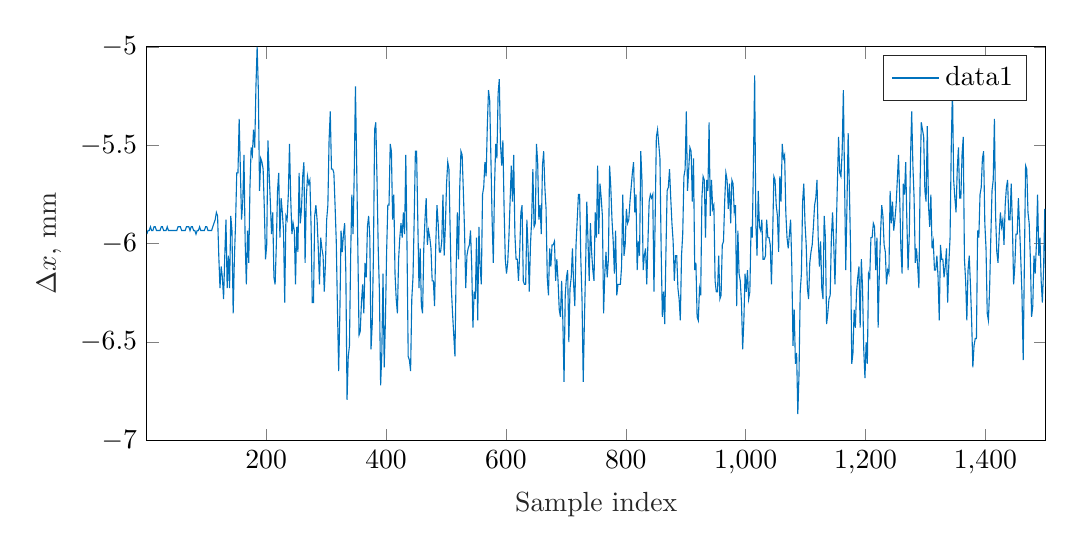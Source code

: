 % This file was created by matlab2tikz.
%
\definecolor{mycolor1}{rgb}{0.0,0.447,0.741}%
%
\begin{tikzpicture}

\begin{axis}[%
width=11.411cm,
height=5cm,
at={(0cm,0cm)},
scale only axis,
xmin=1,
xmax=1500,
xlabel style={font=\color{white!15!black}},
xlabel={Sample index},
ymin=-7,
ymax=-4.999,
ylabel style={font=\color{white!15!black}},
ylabel={$\Delta x$, mm},
axis background/.style={fill=white},
legend style={legend cell align=left, align=left, draw=white!15!black}
]
\addplot [color=mycolor1]
  table[row sep=crcr]{%
1	-5.951\\
3	-5.933\\
5	-5.933\\
7	-5.914\\
9	-5.933\\
11	-5.933\\
13	-5.914\\
15	-5.914\\
17	-5.933\\
19	-5.933\\
21	-5.933\\
23	-5.933\\
25	-5.914\\
27	-5.914\\
29	-5.933\\
31	-5.933\\
33	-5.933\\
35	-5.914\\
37	-5.933\\
39	-5.933\\
41	-5.933\\
43	-5.933\\
45	-5.933\\
47	-5.933\\
49	-5.933\\
51	-5.933\\
53	-5.914\\
55	-5.914\\
57	-5.914\\
59	-5.933\\
61	-5.933\\
63	-5.933\\
65	-5.933\\
67	-5.914\\
69	-5.914\\
71	-5.914\\
73	-5.933\\
75	-5.914\\
77	-5.914\\
79	-5.933\\
81	-5.933\\
83	-5.951\\
85	-5.933\\
87	-5.933\\
89	-5.914\\
91	-5.933\\
93	-5.933\\
95	-5.933\\
97	-5.933\\
99	-5.914\\
101	-5.914\\
103	-5.933\\
105	-5.933\\
107	-5.933\\
109	-5.933\\
111	-5.914\\
113	-5.896\\
115	-5.878\\
117	-5.841\\
119	-5.859\\
121	-6.061\\
123	-6.226\\
125	-6.116\\
127	-6.171\\
129	-6.281\\
131	-6.061\\
133	-5.878\\
135	-6.226\\
137	-6.061\\
139	-6.226\\
141	-5.859\\
143	-5.933\\
145	-6.354\\
147	-6.079\\
149	-5.896\\
151	-5.64\\
153	-5.64\\
155	-5.365\\
157	-5.621\\
159	-5.878\\
161	-5.786\\
163	-5.548\\
165	-5.988\\
167	-6.207\\
169	-5.933\\
171	-6.097\\
173	-5.713\\
175	-5.511\\
177	-5.548\\
179	-5.42\\
181	-5.511\\
183	-5.2\\
185	-4.999\\
187	-5.219\\
189	-5.731\\
191	-5.566\\
193	-5.585\\
195	-5.621\\
197	-5.823\\
199	-6.079\\
201	-6.006\\
203	-5.475\\
205	-5.64\\
207	-5.786\\
209	-5.951\\
211	-5.841\\
213	-6.171\\
215	-6.207\\
217	-6.006\\
219	-5.731\\
221	-5.64\\
223	-5.969\\
225	-5.768\\
227	-5.841\\
229	-5.933\\
231	-6.299\\
233	-5.859\\
235	-5.878\\
237	-5.75\\
239	-5.493\\
241	-5.768\\
243	-5.951\\
245	-5.896\\
247	-5.933\\
249	-6.207\\
251	-5.914\\
253	-6.042\\
255	-5.64\\
257	-5.896\\
259	-5.823\\
261	-5.658\\
263	-5.585\\
265	-6.097\\
267	-5.768\\
269	-5.658\\
271	-5.695\\
273	-5.676\\
275	-5.914\\
277	-6.299\\
279	-6.299\\
281	-5.859\\
283	-5.804\\
285	-5.878\\
287	-6.024\\
289	-6.207\\
291	-5.969\\
293	-6.024\\
295	-6.061\\
297	-6.244\\
299	-6.097\\
301	-5.878\\
303	-5.804\\
305	-5.475\\
307	-5.328\\
309	-5.621\\
311	-5.621\\
313	-5.64\\
315	-5.804\\
317	-5.988\\
319	-6.335\\
321	-6.647\\
323	-6.354\\
325	-5.933\\
327	-6.042\\
329	-5.951\\
331	-5.896\\
333	-6.152\\
335	-6.793\\
337	-6.573\\
339	-6.519\\
341	-6.061\\
343	-5.75\\
345	-5.951\\
347	-5.64\\
349	-5.2\\
351	-5.585\\
353	-6.024\\
355	-6.464\\
357	-6.445\\
359	-6.299\\
361	-6.207\\
363	-6.354\\
365	-6.097\\
367	-6.171\\
369	-5.914\\
371	-5.859\\
373	-5.969\\
375	-6.537\\
377	-6.409\\
379	-6.061\\
381	-5.42\\
383	-5.383\\
385	-5.676\\
387	-6.024\\
389	-6.244\\
391	-6.72\\
393	-6.555\\
395	-6.152\\
397	-6.628\\
399	-6.39\\
401	-6.042\\
403	-5.804\\
405	-5.804\\
407	-5.493\\
409	-5.53\\
411	-5.878\\
413	-5.75\\
415	-6.152\\
417	-6.281\\
419	-6.354\\
421	-6.079\\
423	-5.969\\
425	-5.896\\
427	-5.969\\
429	-5.841\\
431	-5.951\\
433	-5.548\\
435	-6.006\\
437	-6.573\\
439	-6.592\\
441	-6.647\\
443	-6.281\\
445	-6.171\\
447	-5.878\\
449	-5.53\\
451	-5.53\\
453	-5.878\\
455	-6.226\\
457	-6.024\\
459	-6.317\\
461	-6.354\\
463	-6.024\\
465	-5.878\\
467	-5.768\\
469	-6.006\\
471	-5.933\\
473	-5.969\\
475	-6.024\\
477	-6.189\\
479	-6.189\\
481	-6.317\\
483	-6.006\\
485	-5.804\\
487	-5.896\\
489	-6.042\\
491	-6.042\\
493	-5.988\\
495	-5.75\\
497	-6.061\\
499	-5.914\\
501	-5.695\\
503	-5.585\\
505	-5.621\\
507	-5.933\\
509	-6.226\\
511	-6.354\\
513	-6.464\\
515	-6.573\\
517	-6.134\\
519	-5.841\\
521	-6.079\\
523	-5.713\\
525	-5.53\\
527	-5.548\\
529	-5.731\\
531	-5.933\\
533	-6.226\\
535	-6.061\\
537	-6.024\\
539	-6.006\\
541	-5.933\\
543	-6.116\\
545	-6.427\\
547	-6.244\\
549	-6.281\\
551	-5.969\\
553	-6.39\\
555	-5.914\\
557	-6.116\\
559	-6.207\\
561	-5.75\\
563	-5.713\\
565	-5.585\\
567	-5.658\\
569	-5.402\\
571	-5.219\\
573	-5.273\\
575	-5.566\\
577	-5.878\\
579	-6.097\\
581	-5.713\\
583	-5.493\\
585	-5.566\\
587	-5.237\\
589	-5.164\\
591	-5.493\\
593	-5.603\\
595	-5.475\\
597	-5.823\\
599	-6.079\\
601	-6.152\\
603	-6.097\\
605	-5.969\\
607	-5.786\\
609	-5.603\\
611	-5.786\\
613	-5.548\\
615	-5.951\\
617	-6.079\\
619	-6.079\\
621	-6.189\\
623	-6.042\\
625	-5.841\\
627	-5.804\\
629	-6.189\\
631	-6.207\\
633	-6.207\\
635	-5.878\\
637	-6.024\\
639	-6.244\\
641	-6.006\\
643	-5.878\\
645	-5.621\\
647	-5.914\\
649	-5.896\\
651	-5.493\\
653	-5.585\\
655	-5.878\\
657	-5.804\\
659	-5.951\\
661	-5.603\\
663	-5.53\\
665	-5.713\\
667	-5.823\\
669	-6.171\\
671	-6.262\\
673	-6.024\\
675	-6.116\\
677	-6.006\\
679	-6.006\\
681	-5.988\\
683	-6.189\\
685	-6.079\\
687	-6.189\\
689	-6.335\\
691	-6.372\\
693	-6.189\\
695	-6.39\\
697	-6.702\\
699	-6.262\\
701	-6.171\\
703	-6.134\\
705	-6.5\\
707	-6.226\\
709	-6.171\\
711	-6.024\\
713	-6.207\\
715	-6.317\\
717	-6.006\\
719	-5.878\\
721	-5.75\\
723	-5.75\\
725	-6.079\\
727	-6.281\\
729	-6.702\\
731	-6.39\\
733	-6.116\\
735	-5.786\\
737	-5.988\\
739	-6.189\\
741	-5.896\\
743	-6.042\\
745	-6.134\\
747	-6.189\\
749	-5.841\\
751	-5.969\\
753	-5.603\\
755	-5.951\\
757	-5.695\\
759	-5.768\\
761	-5.859\\
763	-6.354\\
765	-6.152\\
767	-6.042\\
769	-6.171\\
771	-6.079\\
773	-5.603\\
775	-5.713\\
777	-5.878\\
779	-5.988\\
781	-6.152\\
783	-5.933\\
785	-6.262\\
787	-6.207\\
789	-6.207\\
791	-6.207\\
793	-6.116\\
795	-5.75\\
797	-6.061\\
799	-6.006\\
801	-5.823\\
803	-5.896\\
805	-5.878\\
807	-5.786\\
809	-5.713\\
811	-5.64\\
813	-5.585\\
815	-5.841\\
817	-5.75\\
819	-6.134\\
821	-5.988\\
823	-6.061\\
825	-5.53\\
827	-5.676\\
829	-6.134\\
831	-6.061\\
833	-6.024\\
835	-6.207\\
837	-5.988\\
839	-5.786\\
841	-5.75\\
843	-5.768\\
845	-5.75\\
847	-6.244\\
849	-5.878\\
851	-5.457\\
853	-5.42\\
855	-5.493\\
857	-5.566\\
859	-6.024\\
861	-6.372\\
863	-6.244\\
865	-6.409\\
867	-6.042\\
869	-5.731\\
871	-5.713\\
873	-5.621\\
875	-5.768\\
877	-5.896\\
879	-5.988\\
881	-6.189\\
883	-6.061\\
885	-6.061\\
887	-6.226\\
889	-6.281\\
891	-6.39\\
893	-6.061\\
895	-5.951\\
897	-5.658\\
899	-5.621\\
901	-5.328\\
903	-5.731\\
905	-5.621\\
907	-5.511\\
909	-5.53\\
911	-5.786\\
913	-5.566\\
915	-6.134\\
917	-6.097\\
919	-6.372\\
921	-6.39\\
923	-6.226\\
925	-6.262\\
927	-5.768\\
929	-5.658\\
931	-5.676\\
933	-5.969\\
935	-5.676\\
937	-5.731\\
939	-5.383\\
941	-5.859\\
943	-5.676\\
945	-5.823\\
947	-5.804\\
949	-6.189\\
951	-6.244\\
953	-6.244\\
955	-6.061\\
957	-6.281\\
959	-6.262\\
961	-6.006\\
963	-5.988\\
965	-5.786\\
967	-5.64\\
969	-5.676\\
971	-5.823\\
973	-5.695\\
975	-5.896\\
977	-5.676\\
979	-5.695\\
981	-5.841\\
983	-5.804\\
985	-6.317\\
987	-5.933\\
989	-6.152\\
991	-6.189\\
993	-6.299\\
995	-6.537\\
997	-6.39\\
999	-6.152\\
1001	-6.244\\
1003	-6.134\\
1005	-6.281\\
1007	-6.244\\
1009	-5.914\\
1011	-5.969\\
1013	-5.585\\
1015	-5.145\\
1017	-5.896\\
1019	-6.061\\
1021	-5.731\\
1023	-5.914\\
1025	-5.933\\
1027	-5.878\\
1029	-6.079\\
1031	-6.079\\
1033	-6.061\\
1035	-5.878\\
1037	-5.969\\
1039	-5.969\\
1041	-6.006\\
1043	-6.207\\
1045	-5.969\\
1047	-5.658\\
1049	-5.676\\
1051	-5.804\\
1053	-5.859\\
1055	-6.042\\
1057	-5.658\\
1059	-5.786\\
1061	-5.493\\
1063	-5.566\\
1065	-5.548\\
1067	-5.841\\
1069	-5.969\\
1071	-6.024\\
1073	-5.951\\
1075	-5.878\\
1077	-6.116\\
1079	-6.519\\
1081	-6.335\\
1083	-6.61\\
1085	-6.555\\
1087	-6.866\\
1089	-6.665\\
1091	-6.244\\
1093	-6.152\\
1095	-5.786\\
1097	-5.695\\
1099	-5.896\\
1101	-6.006\\
1103	-6.226\\
1105	-6.281\\
1107	-6.097\\
1109	-6.042\\
1111	-6.006\\
1113	-5.914\\
1115	-5.804\\
1117	-5.768\\
1119	-5.676\\
1121	-5.969\\
1123	-6.116\\
1125	-5.988\\
1127	-6.226\\
1129	-6.281\\
1131	-5.859\\
1133	-5.969\\
1135	-6.409\\
1137	-6.354\\
1139	-6.281\\
1141	-6.262\\
1143	-5.969\\
1145	-5.841\\
1147	-6.006\\
1149	-6.207\\
1151	-5.951\\
1153	-5.695\\
1155	-5.457\\
1157	-5.64\\
1159	-5.658\\
1161	-5.53\\
1163	-5.219\\
1165	-5.676\\
1167	-6.134\\
1169	-5.804\\
1171	-5.438\\
1173	-5.713\\
1175	-6.024\\
1177	-6.61\\
1179	-6.555\\
1181	-6.335\\
1183	-6.427\\
1185	-6.244\\
1187	-6.171\\
1189	-6.116\\
1191	-6.427\\
1193	-6.079\\
1195	-6.226\\
1197	-6.537\\
1199	-6.683\\
1201	-6.5\\
1203	-6.61\\
1205	-6.152\\
1207	-6.171\\
1209	-5.969\\
1211	-5.969\\
1213	-5.896\\
1215	-5.914\\
1217	-6.134\\
1219	-5.969\\
1221	-6.427\\
1223	-6.152\\
1225	-5.951\\
1227	-5.804\\
1229	-5.859\\
1231	-6.006\\
1233	-6.042\\
1235	-6.207\\
1237	-6.134\\
1239	-6.152\\
1241	-5.731\\
1243	-5.896\\
1245	-5.786\\
1247	-5.933\\
1249	-5.878\\
1251	-5.804\\
1253	-5.676\\
1255	-5.548\\
1257	-5.768\\
1259	-6.024\\
1261	-6.152\\
1263	-5.695\\
1265	-5.75\\
1267	-5.585\\
1269	-5.896\\
1271	-6.134\\
1273	-5.951\\
1275	-5.566\\
1277	-5.328\\
1279	-5.603\\
1281	-5.768\\
1283	-6.097\\
1285	-6.024\\
1287	-6.116\\
1289	-6.226\\
1291	-5.695\\
1293	-5.383\\
1295	-5.42\\
1297	-5.457\\
1299	-5.731\\
1301	-5.786\\
1303	-5.402\\
1305	-5.804\\
1307	-5.914\\
1309	-5.75\\
1311	-6.024\\
1313	-5.988\\
1315	-6.134\\
1317	-6.134\\
1319	-6.061\\
1321	-6.171\\
1323	-6.39\\
1325	-6.006\\
1327	-6.079\\
1329	-6.079\\
1331	-6.171\\
1333	-6.116\\
1335	-6.024\\
1337	-6.299\\
1339	-6.097\\
1341	-5.969\\
1343	-5.511\\
1345	-5.2\\
1347	-5.676\\
1349	-5.768\\
1351	-5.841\\
1353	-5.621\\
1355	-5.511\\
1357	-5.768\\
1359	-5.768\\
1361	-5.548\\
1363	-5.457\\
1365	-6.079\\
1367	-6.189\\
1369	-6.39\\
1371	-6.134\\
1373	-6.061\\
1375	-6.207\\
1377	-6.39\\
1379	-6.628\\
1381	-6.519\\
1383	-6.482\\
1385	-6.482\\
1387	-5.933\\
1389	-5.969\\
1391	-5.75\\
1393	-5.713\\
1395	-5.566\\
1397	-5.53\\
1399	-5.896\\
1401	-6.024\\
1403	-6.354\\
1405	-6.39\\
1407	-6.226\\
1409	-5.969\\
1411	-5.731\\
1413	-5.676\\
1415	-5.365\\
1417	-5.859\\
1419	-6.042\\
1421	-6.097\\
1423	-5.951\\
1425	-5.841\\
1427	-5.914\\
1429	-5.878\\
1431	-6.006\\
1433	-5.804\\
1435	-5.713\\
1437	-5.676\\
1439	-5.878\\
1441	-5.878\\
1443	-5.695\\
1445	-5.896\\
1447	-6.207\\
1449	-6.116\\
1451	-5.951\\
1453	-5.951\\
1455	-5.768\\
1457	-5.914\\
1459	-6.079\\
1461	-6.262\\
1463	-6.592\\
1465	-6.097\\
1467	-5.603\\
1469	-5.621\\
1471	-5.841\\
1473	-5.896\\
1475	-6.079\\
1477	-6.372\\
1479	-6.317\\
1481	-6.061\\
1483	-6.152\\
1485	-6.006\\
1487	-5.75\\
1489	-6.061\\
1491	-5.969\\
1493	-6.189\\
1495	-6.299\\
1497	-6.134\\
1499	-5.823\\
1501	-6.281\\
};
\addlegendentry{data1}

\end{axis}
\end{tikzpicture}%